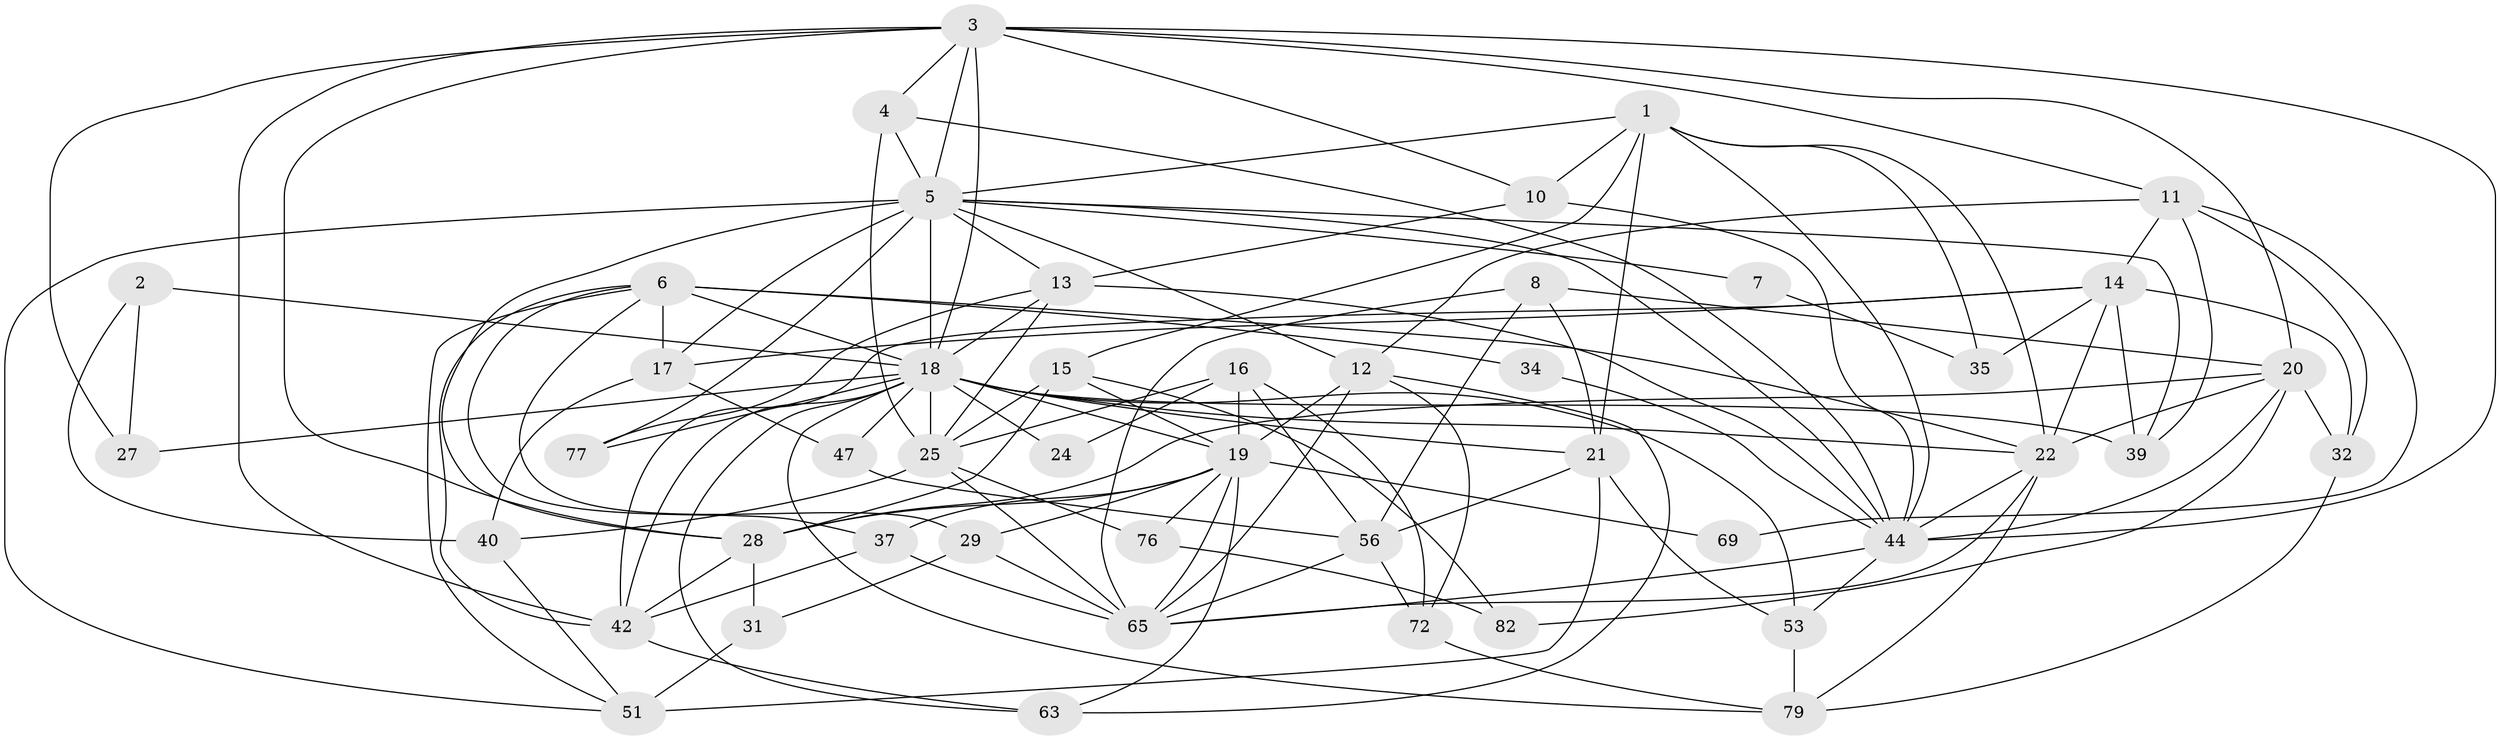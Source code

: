 // original degree distribution, {7: 0.042105263157894736, 3: 0.3157894736842105, 4: 0.2631578947368421, 5: 0.18947368421052632, 2: 0.09473684210526316, 6: 0.09473684210526316}
// Generated by graph-tools (version 1.1) at 2025/15/03/09/25 04:15:08]
// undirected, 47 vertices, 131 edges
graph export_dot {
graph [start="1"]
  node [color=gray90,style=filled];
  1 [super="+41"];
  2;
  3 [super="+57"];
  4;
  5 [super="+9"];
  6 [super="+73+60"];
  7;
  8;
  10 [super="+55"];
  11;
  12 [super="+23+36"];
  13 [super="+26"];
  14 [super="+48"];
  15 [super="+88"];
  16 [super="+74"];
  17;
  18 [super="+38+33"];
  19 [super="+52+59"];
  20 [super="+46"];
  21 [super="+45"];
  22 [super="+30+62"];
  24;
  25 [super="+92+58"];
  27;
  28 [super="+49"];
  29 [super="+80"];
  31;
  32 [super="+68"];
  34;
  35;
  37 [super="+61"];
  39;
  40;
  42 [super="+94+43"];
  44 [super="+64"];
  47;
  51 [super="+66"];
  53;
  56 [super="+71"];
  63;
  65 [super="+83"];
  69;
  72 [super="+86"];
  76;
  77;
  79;
  82;
  1 -- 22;
  1 -- 35;
  1 -- 15;
  1 -- 10;
  1 -- 5;
  1 -- 44;
  1 -- 21;
  2 -- 40;
  2 -- 27;
  2 -- 18;
  3 -- 10;
  3 -- 27;
  3 -- 4;
  3 -- 5;
  3 -- 42;
  3 -- 11;
  3 -- 44;
  3 -- 18;
  3 -- 20;
  3 -- 28;
  4 -- 25;
  4 -- 5;
  4 -- 44;
  5 -- 51;
  5 -- 17;
  5 -- 7;
  5 -- 39;
  5 -- 77;
  5 -- 13;
  5 -- 18;
  5 -- 28;
  5 -- 44;
  5 -- 12;
  6 -- 17;
  6 -- 34 [weight=2];
  6 -- 18;
  6 -- 22;
  6 -- 51;
  6 -- 37;
  6 -- 42;
  6 -- 29;
  7 -- 35;
  8 -- 20;
  8 -- 65;
  8 -- 56;
  8 -- 21;
  10 -- 44 [weight=2];
  10 -- 13;
  11 -- 14;
  11 -- 32;
  11 -- 39;
  11 -- 69;
  11 -- 12;
  12 -- 19;
  12 -- 65;
  12 -- 72;
  12 -- 63;
  13 -- 77;
  13 -- 18;
  13 -- 44;
  13 -- 25;
  14 -- 39 [weight=2];
  14 -- 22;
  14 -- 17;
  14 -- 35;
  14 -- 42;
  14 -- 32;
  15 -- 28;
  15 -- 82;
  15 -- 19;
  15 -- 25;
  16 -- 19 [weight=2];
  16 -- 24;
  16 -- 72;
  16 -- 56;
  16 -- 25;
  17 -- 40;
  17 -- 47;
  18 -- 53 [weight=2];
  18 -- 77;
  18 -- 79;
  18 -- 47 [weight=2];
  18 -- 24;
  18 -- 25;
  18 -- 63;
  18 -- 21;
  18 -- 19;
  18 -- 22;
  18 -- 42;
  18 -- 39;
  18 -- 27;
  19 -- 63;
  19 -- 76;
  19 -- 65;
  19 -- 69;
  19 -- 29;
  19 -- 37;
  19 -- 28;
  20 -- 82;
  20 -- 22;
  20 -- 44;
  20 -- 32;
  20 -- 28;
  21 -- 53;
  21 -- 56;
  21 -- 51;
  22 -- 79;
  22 -- 44;
  22 -- 65;
  25 -- 40;
  25 -- 65;
  25 -- 76;
  28 -- 42 [weight=2];
  28 -- 31;
  29 -- 65 [weight=2];
  29 -- 31;
  31 -- 51 [weight=2];
  32 -- 79;
  34 -- 44;
  37 -- 65;
  37 -- 42;
  40 -- 51;
  42 -- 63;
  44 -- 65;
  44 -- 53;
  47 -- 56;
  53 -- 79;
  56 -- 65;
  56 -- 72;
  72 -- 79;
  76 -- 82;
}
